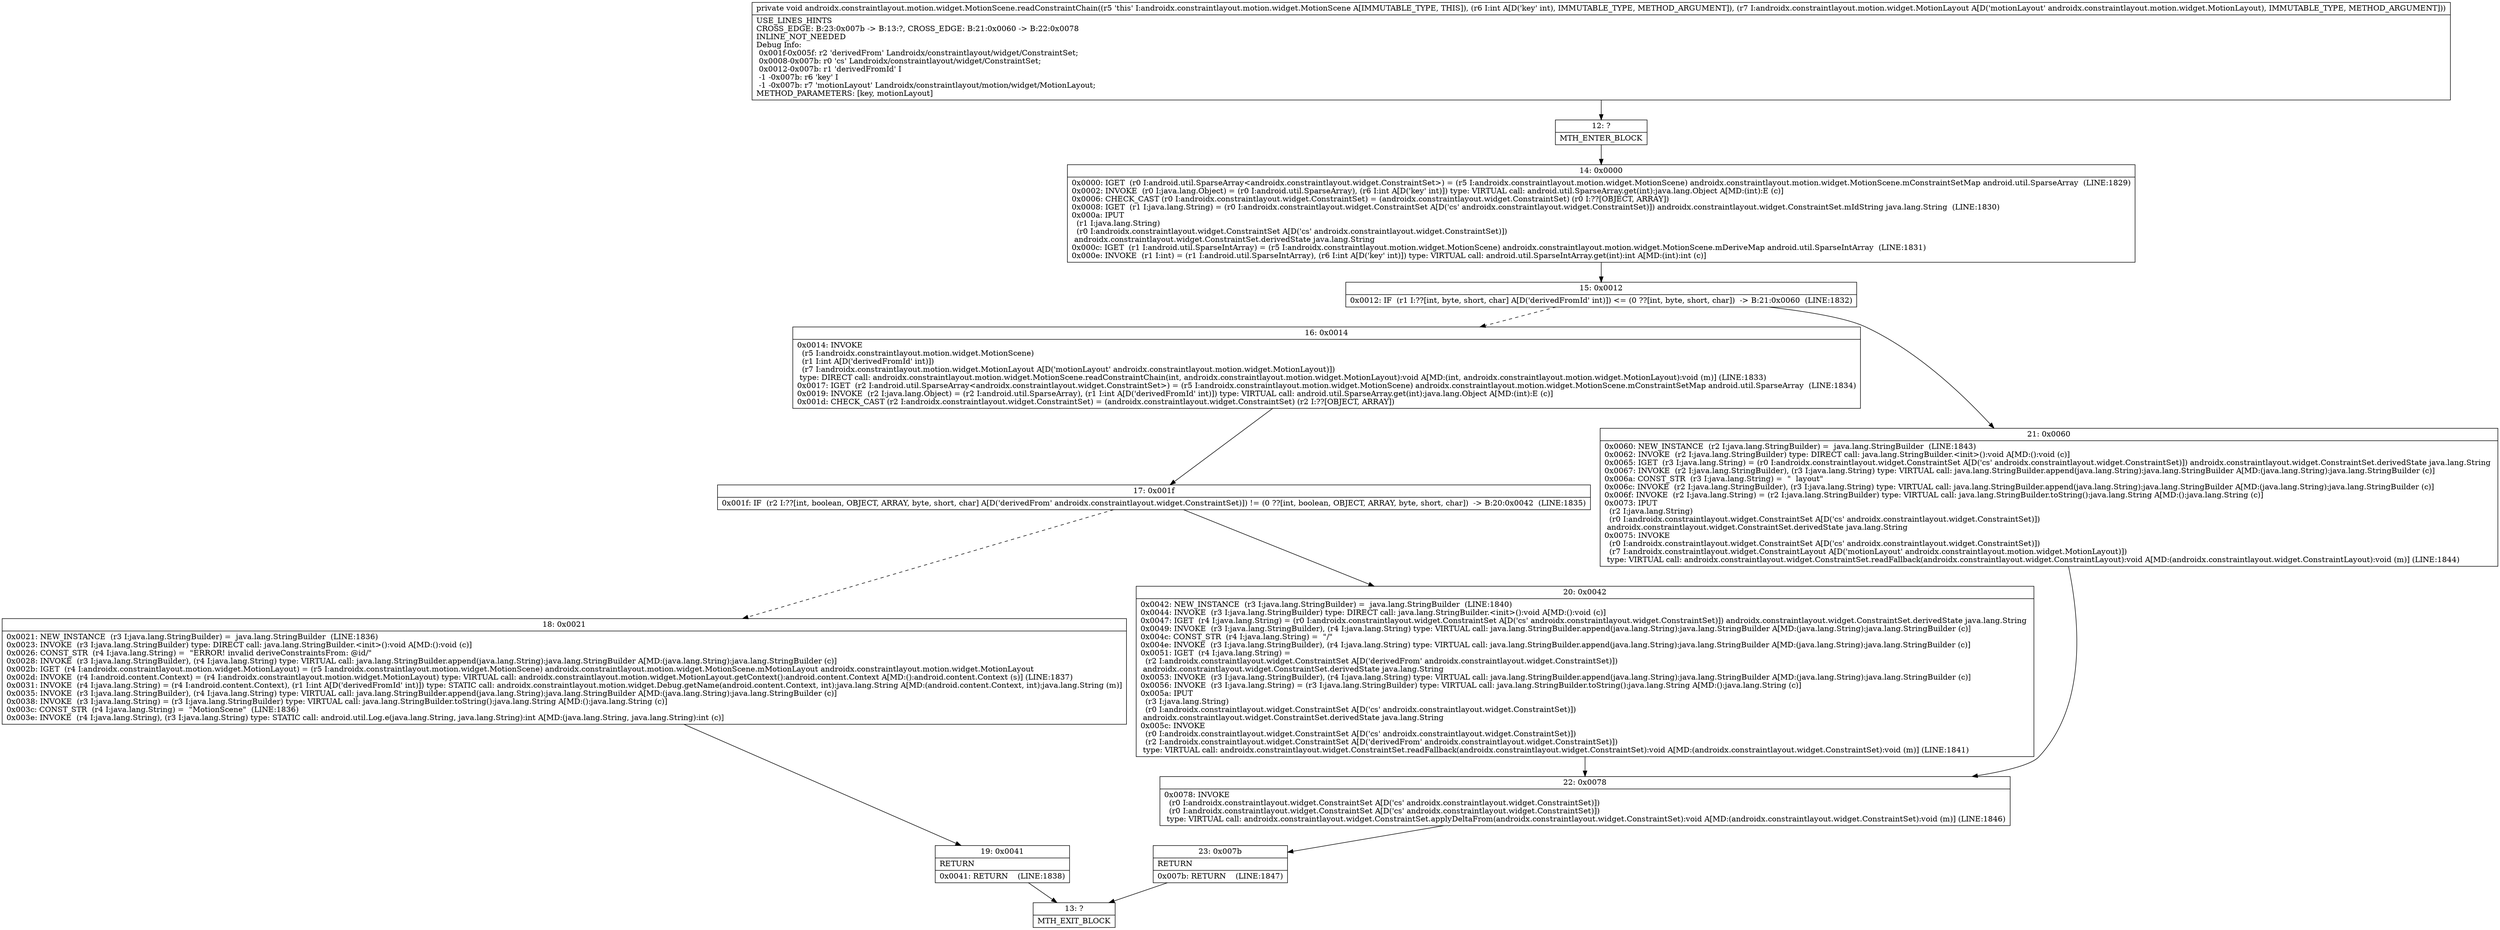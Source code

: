 digraph "CFG forandroidx.constraintlayout.motion.widget.MotionScene.readConstraintChain(ILandroidx\/constraintlayout\/motion\/widget\/MotionLayout;)V" {
Node_12 [shape=record,label="{12\:\ ?|MTH_ENTER_BLOCK\l}"];
Node_14 [shape=record,label="{14\:\ 0x0000|0x0000: IGET  (r0 I:android.util.SparseArray\<androidx.constraintlayout.widget.ConstraintSet\>) = (r5 I:androidx.constraintlayout.motion.widget.MotionScene) androidx.constraintlayout.motion.widget.MotionScene.mConstraintSetMap android.util.SparseArray  (LINE:1829)\l0x0002: INVOKE  (r0 I:java.lang.Object) = (r0 I:android.util.SparseArray), (r6 I:int A[D('key' int)]) type: VIRTUAL call: android.util.SparseArray.get(int):java.lang.Object A[MD:(int):E (c)]\l0x0006: CHECK_CAST (r0 I:androidx.constraintlayout.widget.ConstraintSet) = (androidx.constraintlayout.widget.ConstraintSet) (r0 I:??[OBJECT, ARRAY]) \l0x0008: IGET  (r1 I:java.lang.String) = (r0 I:androidx.constraintlayout.widget.ConstraintSet A[D('cs' androidx.constraintlayout.widget.ConstraintSet)]) androidx.constraintlayout.widget.ConstraintSet.mIdString java.lang.String  (LINE:1830)\l0x000a: IPUT  \l  (r1 I:java.lang.String)\l  (r0 I:androidx.constraintlayout.widget.ConstraintSet A[D('cs' androidx.constraintlayout.widget.ConstraintSet)])\l androidx.constraintlayout.widget.ConstraintSet.derivedState java.lang.String \l0x000c: IGET  (r1 I:android.util.SparseIntArray) = (r5 I:androidx.constraintlayout.motion.widget.MotionScene) androidx.constraintlayout.motion.widget.MotionScene.mDeriveMap android.util.SparseIntArray  (LINE:1831)\l0x000e: INVOKE  (r1 I:int) = (r1 I:android.util.SparseIntArray), (r6 I:int A[D('key' int)]) type: VIRTUAL call: android.util.SparseIntArray.get(int):int A[MD:(int):int (c)]\l}"];
Node_15 [shape=record,label="{15\:\ 0x0012|0x0012: IF  (r1 I:??[int, byte, short, char] A[D('derivedFromId' int)]) \<= (0 ??[int, byte, short, char])  \-\> B:21:0x0060  (LINE:1832)\l}"];
Node_16 [shape=record,label="{16\:\ 0x0014|0x0014: INVOKE  \l  (r5 I:androidx.constraintlayout.motion.widget.MotionScene)\l  (r1 I:int A[D('derivedFromId' int)])\l  (r7 I:androidx.constraintlayout.motion.widget.MotionLayout A[D('motionLayout' androidx.constraintlayout.motion.widget.MotionLayout)])\l type: DIRECT call: androidx.constraintlayout.motion.widget.MotionScene.readConstraintChain(int, androidx.constraintlayout.motion.widget.MotionLayout):void A[MD:(int, androidx.constraintlayout.motion.widget.MotionLayout):void (m)] (LINE:1833)\l0x0017: IGET  (r2 I:android.util.SparseArray\<androidx.constraintlayout.widget.ConstraintSet\>) = (r5 I:androidx.constraintlayout.motion.widget.MotionScene) androidx.constraintlayout.motion.widget.MotionScene.mConstraintSetMap android.util.SparseArray  (LINE:1834)\l0x0019: INVOKE  (r2 I:java.lang.Object) = (r2 I:android.util.SparseArray), (r1 I:int A[D('derivedFromId' int)]) type: VIRTUAL call: android.util.SparseArray.get(int):java.lang.Object A[MD:(int):E (c)]\l0x001d: CHECK_CAST (r2 I:androidx.constraintlayout.widget.ConstraintSet) = (androidx.constraintlayout.widget.ConstraintSet) (r2 I:??[OBJECT, ARRAY]) \l}"];
Node_17 [shape=record,label="{17\:\ 0x001f|0x001f: IF  (r2 I:??[int, boolean, OBJECT, ARRAY, byte, short, char] A[D('derivedFrom' androidx.constraintlayout.widget.ConstraintSet)]) != (0 ??[int, boolean, OBJECT, ARRAY, byte, short, char])  \-\> B:20:0x0042  (LINE:1835)\l}"];
Node_18 [shape=record,label="{18\:\ 0x0021|0x0021: NEW_INSTANCE  (r3 I:java.lang.StringBuilder) =  java.lang.StringBuilder  (LINE:1836)\l0x0023: INVOKE  (r3 I:java.lang.StringBuilder) type: DIRECT call: java.lang.StringBuilder.\<init\>():void A[MD:():void (c)]\l0x0026: CONST_STR  (r4 I:java.lang.String) =  \"ERROR! invalid deriveConstraintsFrom: @id\/\" \l0x0028: INVOKE  (r3 I:java.lang.StringBuilder), (r4 I:java.lang.String) type: VIRTUAL call: java.lang.StringBuilder.append(java.lang.String):java.lang.StringBuilder A[MD:(java.lang.String):java.lang.StringBuilder (c)]\l0x002b: IGET  (r4 I:androidx.constraintlayout.motion.widget.MotionLayout) = (r5 I:androidx.constraintlayout.motion.widget.MotionScene) androidx.constraintlayout.motion.widget.MotionScene.mMotionLayout androidx.constraintlayout.motion.widget.MotionLayout \l0x002d: INVOKE  (r4 I:android.content.Context) = (r4 I:androidx.constraintlayout.motion.widget.MotionLayout) type: VIRTUAL call: androidx.constraintlayout.motion.widget.MotionLayout.getContext():android.content.Context A[MD:():android.content.Context (s)] (LINE:1837)\l0x0031: INVOKE  (r4 I:java.lang.String) = (r4 I:android.content.Context), (r1 I:int A[D('derivedFromId' int)]) type: STATIC call: androidx.constraintlayout.motion.widget.Debug.getName(android.content.Context, int):java.lang.String A[MD:(android.content.Context, int):java.lang.String (m)]\l0x0035: INVOKE  (r3 I:java.lang.StringBuilder), (r4 I:java.lang.String) type: VIRTUAL call: java.lang.StringBuilder.append(java.lang.String):java.lang.StringBuilder A[MD:(java.lang.String):java.lang.StringBuilder (c)]\l0x0038: INVOKE  (r3 I:java.lang.String) = (r3 I:java.lang.StringBuilder) type: VIRTUAL call: java.lang.StringBuilder.toString():java.lang.String A[MD:():java.lang.String (c)]\l0x003c: CONST_STR  (r4 I:java.lang.String) =  \"MotionScene\"  (LINE:1836)\l0x003e: INVOKE  (r4 I:java.lang.String), (r3 I:java.lang.String) type: STATIC call: android.util.Log.e(java.lang.String, java.lang.String):int A[MD:(java.lang.String, java.lang.String):int (c)]\l}"];
Node_19 [shape=record,label="{19\:\ 0x0041|RETURN\l|0x0041: RETURN    (LINE:1838)\l}"];
Node_13 [shape=record,label="{13\:\ ?|MTH_EXIT_BLOCK\l}"];
Node_20 [shape=record,label="{20\:\ 0x0042|0x0042: NEW_INSTANCE  (r3 I:java.lang.StringBuilder) =  java.lang.StringBuilder  (LINE:1840)\l0x0044: INVOKE  (r3 I:java.lang.StringBuilder) type: DIRECT call: java.lang.StringBuilder.\<init\>():void A[MD:():void (c)]\l0x0047: IGET  (r4 I:java.lang.String) = (r0 I:androidx.constraintlayout.widget.ConstraintSet A[D('cs' androidx.constraintlayout.widget.ConstraintSet)]) androidx.constraintlayout.widget.ConstraintSet.derivedState java.lang.String \l0x0049: INVOKE  (r3 I:java.lang.StringBuilder), (r4 I:java.lang.String) type: VIRTUAL call: java.lang.StringBuilder.append(java.lang.String):java.lang.StringBuilder A[MD:(java.lang.String):java.lang.StringBuilder (c)]\l0x004c: CONST_STR  (r4 I:java.lang.String) =  \"\/\" \l0x004e: INVOKE  (r3 I:java.lang.StringBuilder), (r4 I:java.lang.String) type: VIRTUAL call: java.lang.StringBuilder.append(java.lang.String):java.lang.StringBuilder A[MD:(java.lang.String):java.lang.StringBuilder (c)]\l0x0051: IGET  (r4 I:java.lang.String) = \l  (r2 I:androidx.constraintlayout.widget.ConstraintSet A[D('derivedFrom' androidx.constraintlayout.widget.ConstraintSet)])\l androidx.constraintlayout.widget.ConstraintSet.derivedState java.lang.String \l0x0053: INVOKE  (r3 I:java.lang.StringBuilder), (r4 I:java.lang.String) type: VIRTUAL call: java.lang.StringBuilder.append(java.lang.String):java.lang.StringBuilder A[MD:(java.lang.String):java.lang.StringBuilder (c)]\l0x0056: INVOKE  (r3 I:java.lang.String) = (r3 I:java.lang.StringBuilder) type: VIRTUAL call: java.lang.StringBuilder.toString():java.lang.String A[MD:():java.lang.String (c)]\l0x005a: IPUT  \l  (r3 I:java.lang.String)\l  (r0 I:androidx.constraintlayout.widget.ConstraintSet A[D('cs' androidx.constraintlayout.widget.ConstraintSet)])\l androidx.constraintlayout.widget.ConstraintSet.derivedState java.lang.String \l0x005c: INVOKE  \l  (r0 I:androidx.constraintlayout.widget.ConstraintSet A[D('cs' androidx.constraintlayout.widget.ConstraintSet)])\l  (r2 I:androidx.constraintlayout.widget.ConstraintSet A[D('derivedFrom' androidx.constraintlayout.widget.ConstraintSet)])\l type: VIRTUAL call: androidx.constraintlayout.widget.ConstraintSet.readFallback(androidx.constraintlayout.widget.ConstraintSet):void A[MD:(androidx.constraintlayout.widget.ConstraintSet):void (m)] (LINE:1841)\l}"];
Node_22 [shape=record,label="{22\:\ 0x0078|0x0078: INVOKE  \l  (r0 I:androidx.constraintlayout.widget.ConstraintSet A[D('cs' androidx.constraintlayout.widget.ConstraintSet)])\l  (r0 I:androidx.constraintlayout.widget.ConstraintSet A[D('cs' androidx.constraintlayout.widget.ConstraintSet)])\l type: VIRTUAL call: androidx.constraintlayout.widget.ConstraintSet.applyDeltaFrom(androidx.constraintlayout.widget.ConstraintSet):void A[MD:(androidx.constraintlayout.widget.ConstraintSet):void (m)] (LINE:1846)\l}"];
Node_23 [shape=record,label="{23\:\ 0x007b|RETURN\l|0x007b: RETURN    (LINE:1847)\l}"];
Node_21 [shape=record,label="{21\:\ 0x0060|0x0060: NEW_INSTANCE  (r2 I:java.lang.StringBuilder) =  java.lang.StringBuilder  (LINE:1843)\l0x0062: INVOKE  (r2 I:java.lang.StringBuilder) type: DIRECT call: java.lang.StringBuilder.\<init\>():void A[MD:():void (c)]\l0x0065: IGET  (r3 I:java.lang.String) = (r0 I:androidx.constraintlayout.widget.ConstraintSet A[D('cs' androidx.constraintlayout.widget.ConstraintSet)]) androidx.constraintlayout.widget.ConstraintSet.derivedState java.lang.String \l0x0067: INVOKE  (r2 I:java.lang.StringBuilder), (r3 I:java.lang.String) type: VIRTUAL call: java.lang.StringBuilder.append(java.lang.String):java.lang.StringBuilder A[MD:(java.lang.String):java.lang.StringBuilder (c)]\l0x006a: CONST_STR  (r3 I:java.lang.String) =  \"  layout\" \l0x006c: INVOKE  (r2 I:java.lang.StringBuilder), (r3 I:java.lang.String) type: VIRTUAL call: java.lang.StringBuilder.append(java.lang.String):java.lang.StringBuilder A[MD:(java.lang.String):java.lang.StringBuilder (c)]\l0x006f: INVOKE  (r2 I:java.lang.String) = (r2 I:java.lang.StringBuilder) type: VIRTUAL call: java.lang.StringBuilder.toString():java.lang.String A[MD:():java.lang.String (c)]\l0x0073: IPUT  \l  (r2 I:java.lang.String)\l  (r0 I:androidx.constraintlayout.widget.ConstraintSet A[D('cs' androidx.constraintlayout.widget.ConstraintSet)])\l androidx.constraintlayout.widget.ConstraintSet.derivedState java.lang.String \l0x0075: INVOKE  \l  (r0 I:androidx.constraintlayout.widget.ConstraintSet A[D('cs' androidx.constraintlayout.widget.ConstraintSet)])\l  (r7 I:androidx.constraintlayout.widget.ConstraintLayout A[D('motionLayout' androidx.constraintlayout.motion.widget.MotionLayout)])\l type: VIRTUAL call: androidx.constraintlayout.widget.ConstraintSet.readFallback(androidx.constraintlayout.widget.ConstraintLayout):void A[MD:(androidx.constraintlayout.widget.ConstraintLayout):void (m)] (LINE:1844)\l}"];
MethodNode[shape=record,label="{private void androidx.constraintlayout.motion.widget.MotionScene.readConstraintChain((r5 'this' I:androidx.constraintlayout.motion.widget.MotionScene A[IMMUTABLE_TYPE, THIS]), (r6 I:int A[D('key' int), IMMUTABLE_TYPE, METHOD_ARGUMENT]), (r7 I:androidx.constraintlayout.motion.widget.MotionLayout A[D('motionLayout' androidx.constraintlayout.motion.widget.MotionLayout), IMMUTABLE_TYPE, METHOD_ARGUMENT]))  | USE_LINES_HINTS\lCROSS_EDGE: B:23:0x007b \-\> B:13:?, CROSS_EDGE: B:21:0x0060 \-\> B:22:0x0078\lINLINE_NOT_NEEDED\lDebug Info:\l  0x001f\-0x005f: r2 'derivedFrom' Landroidx\/constraintlayout\/widget\/ConstraintSet;\l  0x0008\-0x007b: r0 'cs' Landroidx\/constraintlayout\/widget\/ConstraintSet;\l  0x0012\-0x007b: r1 'derivedFromId' I\l  \-1 \-0x007b: r6 'key' I\l  \-1 \-0x007b: r7 'motionLayout' Landroidx\/constraintlayout\/motion\/widget\/MotionLayout;\lMETHOD_PARAMETERS: [key, motionLayout]\l}"];
MethodNode -> Node_12;Node_12 -> Node_14;
Node_14 -> Node_15;
Node_15 -> Node_16[style=dashed];
Node_15 -> Node_21;
Node_16 -> Node_17;
Node_17 -> Node_18[style=dashed];
Node_17 -> Node_20;
Node_18 -> Node_19;
Node_19 -> Node_13;
Node_20 -> Node_22;
Node_22 -> Node_23;
Node_23 -> Node_13;
Node_21 -> Node_22;
}

